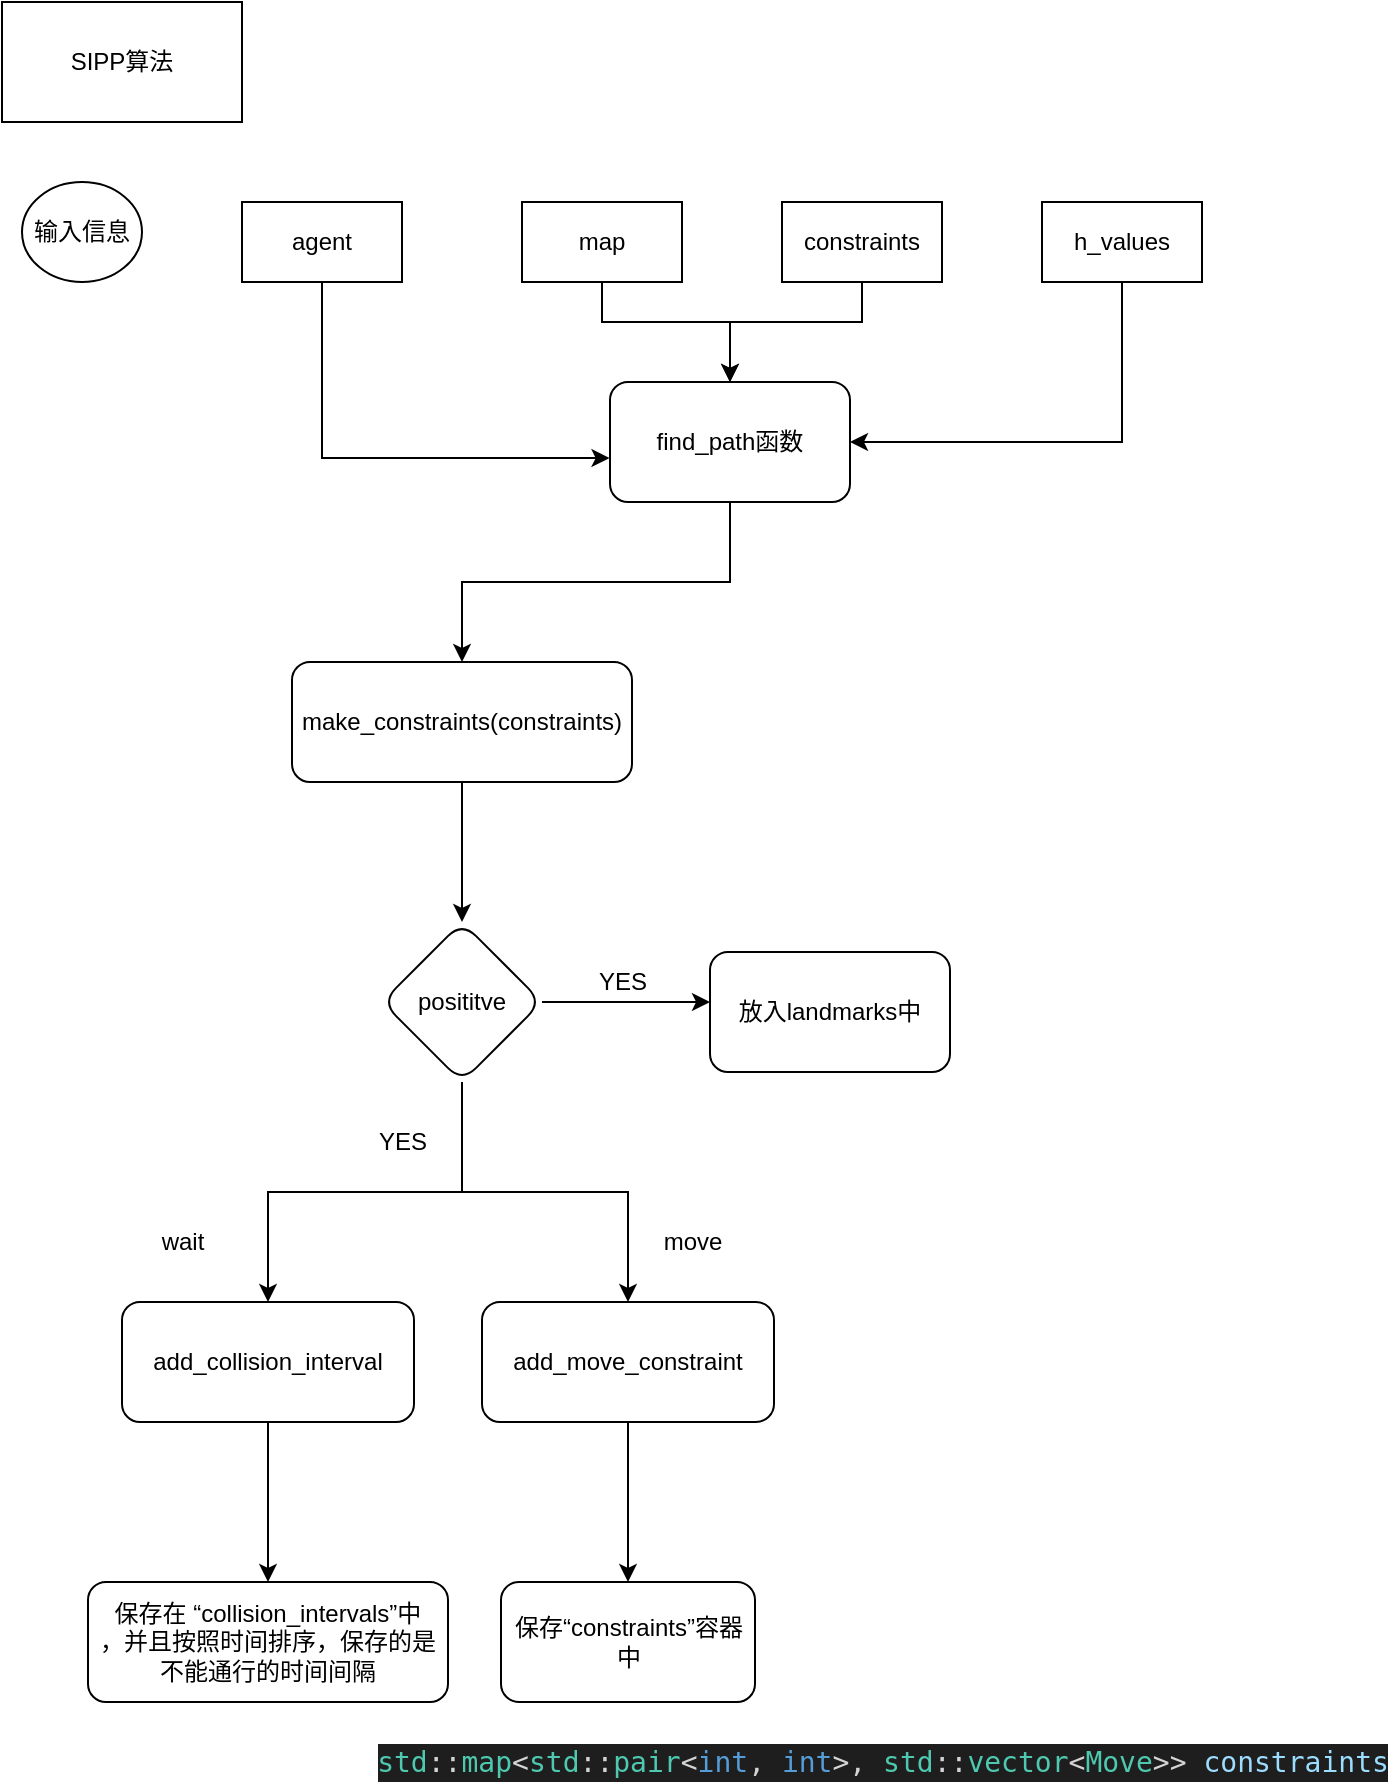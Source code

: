 <mxfile version="14.9.6" type="github">
  <diagram id="e655tog_qIfLLv0GMpIh" name="Page-1">
    <mxGraphModel dx="1956" dy="632" grid="1" gridSize="10" guides="1" tooltips="1" connect="1" arrows="1" fold="1" page="1" pageScale="1" pageWidth="827" pageHeight="1169" math="0" shadow="0">
      <root>
        <mxCell id="0" />
        <mxCell id="1" parent="0" />
        <mxCell id="Dc8rIp4SgCtgs9jUnkT4-1" value="SIPP算法" style="rounded=0;whiteSpace=wrap;html=1;" vertex="1" parent="1">
          <mxGeometry x="-810" y="120" width="120" height="60" as="geometry" />
        </mxCell>
        <mxCell id="Dc8rIp4SgCtgs9jUnkT4-16" style="edgeStyle=orthogonalEdgeStyle;rounded=0;orthogonalLoop=1;jettySize=auto;html=1;exitX=0.5;exitY=1;exitDx=0;exitDy=0;entryX=-0.002;entryY=0.634;entryDx=0;entryDy=0;entryPerimeter=0;" edge="1" parent="1" source="Dc8rIp4SgCtgs9jUnkT4-3" target="Dc8rIp4SgCtgs9jUnkT4-10">
          <mxGeometry relative="1" as="geometry" />
        </mxCell>
        <mxCell id="Dc8rIp4SgCtgs9jUnkT4-3" value="agent" style="rounded=0;whiteSpace=wrap;html=1;" vertex="1" parent="1">
          <mxGeometry x="-690" y="220" width="80" height="40" as="geometry" />
        </mxCell>
        <mxCell id="Dc8rIp4SgCtgs9jUnkT4-6" value="输入信息" style="ellipse;whiteSpace=wrap;html=1;" vertex="1" parent="1">
          <mxGeometry x="-800" y="210" width="60" height="50" as="geometry" />
        </mxCell>
        <mxCell id="Dc8rIp4SgCtgs9jUnkT4-19" style="edgeStyle=orthogonalEdgeStyle;rounded=0;orthogonalLoop=1;jettySize=auto;html=1;exitX=1;exitY=0.5;exitDx=0;exitDy=0;entryX=0.5;entryY=0;entryDx=0;entryDy=0;" edge="1" parent="1" source="Dc8rIp4SgCtgs9jUnkT4-7" target="Dc8rIp4SgCtgs9jUnkT4-10">
          <mxGeometry relative="1" as="geometry">
            <Array as="points">
              <mxPoint x="-510" y="240" />
              <mxPoint x="-510" y="280" />
              <mxPoint x="-446" y="280" />
            </Array>
          </mxGeometry>
        </mxCell>
        <mxCell id="Dc8rIp4SgCtgs9jUnkT4-7" value="map" style="rounded=0;whiteSpace=wrap;html=1;" vertex="1" parent="1">
          <mxGeometry x="-550" y="220" width="80" height="40" as="geometry" />
        </mxCell>
        <mxCell id="Dc8rIp4SgCtgs9jUnkT4-20" style="edgeStyle=orthogonalEdgeStyle;rounded=0;orthogonalLoop=1;jettySize=auto;html=1;entryX=0.5;entryY=0;entryDx=0;entryDy=0;" edge="1" parent="1" source="Dc8rIp4SgCtgs9jUnkT4-8" target="Dc8rIp4SgCtgs9jUnkT4-10">
          <mxGeometry relative="1" as="geometry">
            <Array as="points">
              <mxPoint x="-380" y="280" />
              <mxPoint x="-446" y="280" />
            </Array>
          </mxGeometry>
        </mxCell>
        <mxCell id="Dc8rIp4SgCtgs9jUnkT4-8" value="constraints" style="rounded=0;whiteSpace=wrap;html=1;" vertex="1" parent="1">
          <mxGeometry x="-420" y="220" width="80" height="40" as="geometry" />
        </mxCell>
        <mxCell id="Dc8rIp4SgCtgs9jUnkT4-22" style="edgeStyle=orthogonalEdgeStyle;rounded=0;orthogonalLoop=1;jettySize=auto;html=1;entryX=1;entryY=0.5;entryDx=0;entryDy=0;" edge="1" parent="1" source="Dc8rIp4SgCtgs9jUnkT4-9" target="Dc8rIp4SgCtgs9jUnkT4-10">
          <mxGeometry relative="1" as="geometry">
            <Array as="points">
              <mxPoint x="-250" y="340" />
            </Array>
          </mxGeometry>
        </mxCell>
        <mxCell id="Dc8rIp4SgCtgs9jUnkT4-9" value="h_values" style="rounded=0;whiteSpace=wrap;html=1;" vertex="1" parent="1">
          <mxGeometry x="-290" y="220" width="80" height="40" as="geometry" />
        </mxCell>
        <mxCell id="Dc8rIp4SgCtgs9jUnkT4-24" style="edgeStyle=orthogonalEdgeStyle;rounded=0;orthogonalLoop=1;jettySize=auto;html=1;exitX=0.5;exitY=1;exitDx=0;exitDy=0;entryX=0.5;entryY=0;entryDx=0;entryDy=0;" edge="1" parent="1" source="Dc8rIp4SgCtgs9jUnkT4-10" target="Dc8rIp4SgCtgs9jUnkT4-23">
          <mxGeometry relative="1" as="geometry" />
        </mxCell>
        <mxCell id="Dc8rIp4SgCtgs9jUnkT4-10" value="find_path函数" style="rounded=1;whiteSpace=wrap;html=1;" vertex="1" parent="1">
          <mxGeometry x="-506" y="310" width="120" height="60" as="geometry" />
        </mxCell>
        <mxCell id="Dc8rIp4SgCtgs9jUnkT4-26" value="" style="edgeStyle=orthogonalEdgeStyle;rounded=0;orthogonalLoop=1;jettySize=auto;html=1;" edge="1" parent="1" source="Dc8rIp4SgCtgs9jUnkT4-23" target="Dc8rIp4SgCtgs9jUnkT4-25">
          <mxGeometry relative="1" as="geometry" />
        </mxCell>
        <mxCell id="Dc8rIp4SgCtgs9jUnkT4-23" value="&lt;font style=&quot;font-size: 12px&quot;&gt;make_constraints(constraints)&lt;/font&gt;" style="rounded=1;whiteSpace=wrap;html=1;" vertex="1" parent="1">
          <mxGeometry x="-665" y="450" width="170" height="60" as="geometry" />
        </mxCell>
        <mxCell id="Dc8rIp4SgCtgs9jUnkT4-31" value="" style="edgeStyle=orthogonalEdgeStyle;rounded=0;orthogonalLoop=1;jettySize=auto;html=1;" edge="1" parent="1" source="Dc8rIp4SgCtgs9jUnkT4-25">
          <mxGeometry relative="1" as="geometry">
            <mxPoint x="-456" y="620" as="targetPoint" />
          </mxGeometry>
        </mxCell>
        <mxCell id="Dc8rIp4SgCtgs9jUnkT4-47" value="" style="edgeStyle=orthogonalEdgeStyle;rounded=0;orthogonalLoop=1;jettySize=auto;html=1;" edge="1" parent="1" source="Dc8rIp4SgCtgs9jUnkT4-25" target="Dc8rIp4SgCtgs9jUnkT4-35">
          <mxGeometry relative="1" as="geometry" />
        </mxCell>
        <mxCell id="Dc8rIp4SgCtgs9jUnkT4-48" style="edgeStyle=orthogonalEdgeStyle;rounded=0;orthogonalLoop=1;jettySize=auto;html=1;entryX=0.5;entryY=0;entryDx=0;entryDy=0;" edge="1" parent="1" source="Dc8rIp4SgCtgs9jUnkT4-25" target="Dc8rIp4SgCtgs9jUnkT4-34">
          <mxGeometry relative="1" as="geometry" />
        </mxCell>
        <mxCell id="Dc8rIp4SgCtgs9jUnkT4-25" value="posititve" style="rhombus;whiteSpace=wrap;html=1;rounded=1;" vertex="1" parent="1">
          <mxGeometry x="-620" y="580" width="80" height="80" as="geometry" />
        </mxCell>
        <mxCell id="Dc8rIp4SgCtgs9jUnkT4-27" value="放入landmarks中" style="whiteSpace=wrap;html=1;rounded=1;" vertex="1" parent="1">
          <mxGeometry x="-456" y="595" width="120" height="60" as="geometry" />
        </mxCell>
        <mxCell id="Dc8rIp4SgCtgs9jUnkT4-29" value="YES" style="text;html=1;align=center;verticalAlign=middle;resizable=0;points=[];autosize=1;strokeColor=none;" vertex="1" parent="1">
          <mxGeometry x="-630" y="680" width="40" height="20" as="geometry" />
        </mxCell>
        <mxCell id="Dc8rIp4SgCtgs9jUnkT4-32" value="YES" style="text;html=1;align=center;verticalAlign=middle;resizable=0;points=[];autosize=1;strokeColor=none;" vertex="1" parent="1">
          <mxGeometry x="-520" y="600" width="40" height="20" as="geometry" />
        </mxCell>
        <mxCell id="Dc8rIp4SgCtgs9jUnkT4-50" value="" style="edgeStyle=orthogonalEdgeStyle;rounded=0;orthogonalLoop=1;jettySize=auto;html=1;" edge="1" parent="1" source="Dc8rIp4SgCtgs9jUnkT4-34" target="Dc8rIp4SgCtgs9jUnkT4-49">
          <mxGeometry relative="1" as="geometry" />
        </mxCell>
        <mxCell id="Dc8rIp4SgCtgs9jUnkT4-34" value="add_collision_interval" style="rounded=1;whiteSpace=wrap;html=1;" vertex="1" parent="1">
          <mxGeometry x="-750" y="770" width="146" height="60" as="geometry" />
        </mxCell>
        <mxCell id="Dc8rIp4SgCtgs9jUnkT4-54" value="" style="edgeStyle=orthogonalEdgeStyle;rounded=0;orthogonalLoop=1;jettySize=auto;html=1;" edge="1" parent="1" source="Dc8rIp4SgCtgs9jUnkT4-35" target="Dc8rIp4SgCtgs9jUnkT4-53">
          <mxGeometry relative="1" as="geometry" />
        </mxCell>
        <mxCell id="Dc8rIp4SgCtgs9jUnkT4-35" value="add_move_constraint" style="rounded=1;whiteSpace=wrap;html=1;" vertex="1" parent="1">
          <mxGeometry x="-570" y="770" width="146" height="60" as="geometry" />
        </mxCell>
        <mxCell id="Dc8rIp4SgCtgs9jUnkT4-45" value="wait" style="text;html=1;align=center;verticalAlign=middle;resizable=0;points=[];autosize=1;strokeColor=none;" vertex="1" parent="1">
          <mxGeometry x="-740" y="730" width="40" height="20" as="geometry" />
        </mxCell>
        <mxCell id="Dc8rIp4SgCtgs9jUnkT4-46" value="&lt;div&gt;move&lt;/div&gt;" style="text;html=1;align=center;verticalAlign=middle;resizable=0;points=[];autosize=1;strokeColor=none;" vertex="1" parent="1">
          <mxGeometry x="-490" y="730" width="50" height="20" as="geometry" />
        </mxCell>
        <mxCell id="Dc8rIp4SgCtgs9jUnkT4-49" value="&lt;div&gt;保存在 “collision_intervals”中&lt;/div&gt;&lt;div&gt;，并且按照时间排序，保存的是&lt;/div&gt;&lt;div&gt;不能通行的时间间隔&lt;br&gt;&lt;/div&gt;" style="whiteSpace=wrap;html=1;rounded=1;" vertex="1" parent="1">
          <mxGeometry x="-767" y="910" width="180" height="60" as="geometry" />
        </mxCell>
        <mxCell id="Dc8rIp4SgCtgs9jUnkT4-53" value="保存“constraints”容器中" style="whiteSpace=wrap;html=1;rounded=1;" vertex="1" parent="1">
          <mxGeometry x="-560.5" y="910" width="127" height="60" as="geometry" />
        </mxCell>
        <mxCell id="Dc8rIp4SgCtgs9jUnkT4-55" value="&lt;div style=&quot;color: rgb(212 , 212 , 212) ; background-color: rgb(30 , 30 , 30) ; font-family: &amp;#34;droid sans mono&amp;#34; , &amp;#34;monospace&amp;#34; , monospace , &amp;#34;droid sans fallback&amp;#34; ; font-weight: normal ; font-size: 14px ; line-height: 19px&quot;&gt;&lt;div&gt;&lt;span style=&quot;color: #4ec9b0&quot;&gt;std&lt;/span&gt;&lt;span style=&quot;color: #d4d4d4&quot;&gt;::&lt;/span&gt;&lt;span style=&quot;color: #4ec9b0&quot;&gt;map&lt;/span&gt;&lt;span style=&quot;color: #d4d4d4&quot;&gt;&amp;lt;&lt;/span&gt;&lt;span style=&quot;color: #4ec9b0&quot;&gt;std&lt;/span&gt;&lt;span style=&quot;color: #d4d4d4&quot;&gt;::&lt;/span&gt;&lt;span style=&quot;color: #4ec9b0&quot;&gt;pair&lt;/span&gt;&lt;span style=&quot;color: #d4d4d4&quot;&gt;&amp;lt;&lt;/span&gt;&lt;span style=&quot;color: #569cd6&quot;&gt;int&lt;/span&gt;&lt;span style=&quot;color: #d4d4d4&quot;&gt;, &lt;/span&gt;&lt;span style=&quot;color: #569cd6&quot;&gt;int&lt;/span&gt;&lt;span style=&quot;color: #d4d4d4&quot;&gt;&amp;gt;, &lt;/span&gt;&lt;span style=&quot;color: #4ec9b0&quot;&gt;std&lt;/span&gt;&lt;span style=&quot;color: #d4d4d4&quot;&gt;::&lt;/span&gt;&lt;span style=&quot;color: #4ec9b0&quot;&gt;vector&lt;/span&gt;&lt;span style=&quot;color: #d4d4d4&quot;&gt;&amp;lt;&lt;/span&gt;&lt;span style=&quot;color: #4ec9b0&quot;&gt;Move&lt;/span&gt;&lt;span style=&quot;color: #d4d4d4&quot;&gt;&amp;gt;&amp;gt; &lt;/span&gt;&lt;span style=&quot;color: #9cdcfe&quot;&gt;constraints&lt;/span&gt;&lt;/div&gt;&lt;/div&gt;" style="text;html=1;align=center;verticalAlign=middle;resizable=0;points=[];autosize=1;strokeColor=none;" vertex="1" parent="1">
          <mxGeometry x="-590" y="990" width="440" height="20" as="geometry" />
        </mxCell>
      </root>
    </mxGraphModel>
  </diagram>
</mxfile>
